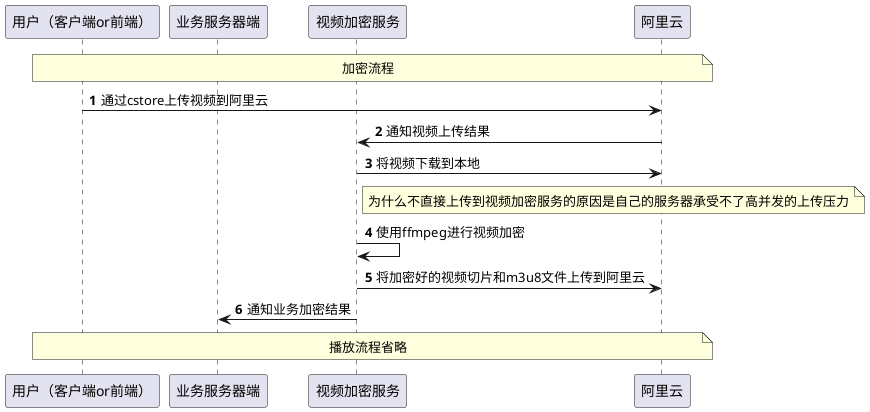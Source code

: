 @startuml
participant "用户（客户端or前端）" as user
participant "业务服务器端" as business
participant "视频加密服务" as media_service
participant "阿里云" as aliyun
autonumber
note over user,aliyun: 加密流程
user -> aliyun: 通过cstore上传视频到阿里云
aliyun -> media_service: 通知视频上传结果
media_service -> aliyun: 将视频下载到本地
note right of media_service: 为什么不直接上传到视频加密服务的原因是自己的服务器承受不了高并发的上传压力
media_service -> media_service: 使用ffmpeg进行视频加密
media_service -> aliyun: 将加密好的视频切片和m3u8文件上传到阿里云
media_service -> business: 通知业务加密结果
note over user,aliyun: 播放流程省略
@enduml